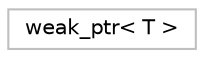 digraph "Graphical Class Hierarchy"
{
 // LATEX_PDF_SIZE
  edge [fontname="Helvetica",fontsize="10",labelfontname="Helvetica",labelfontsize="10"];
  node [fontname="Helvetica",fontsize="10",shape=record];
  rankdir="LR";
  Node0 [label="weak_ptr\< T \>",height=0.2,width=0.4,color="grey75", fillcolor="white", style="filled",tooltip="STL class."];
}
